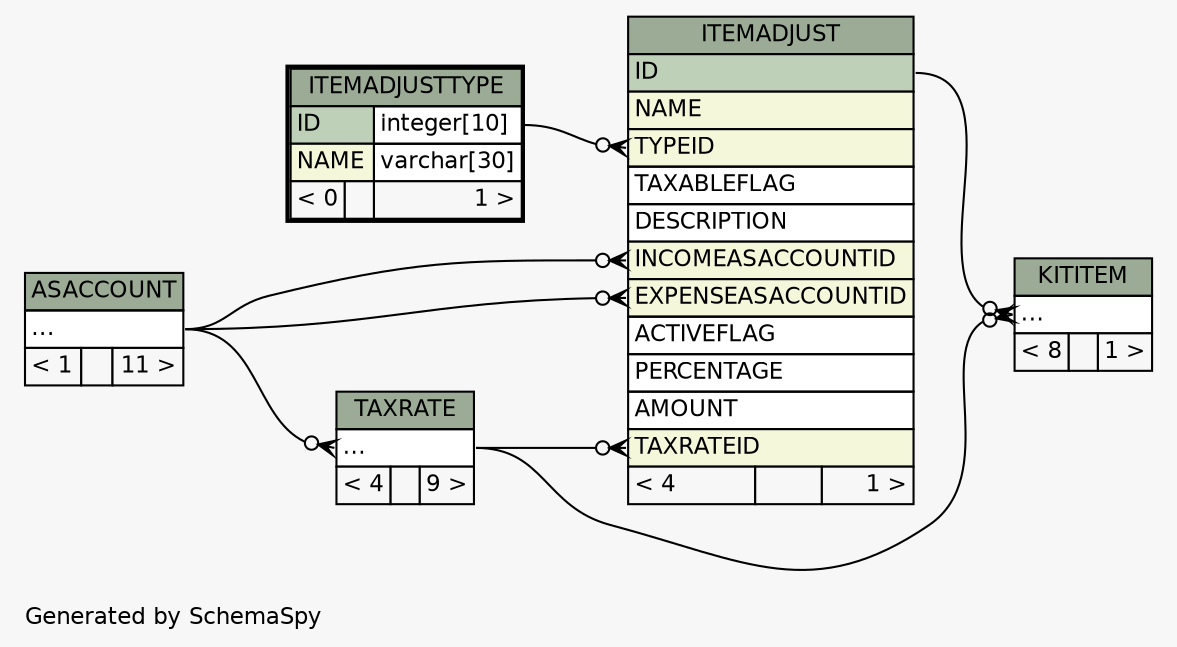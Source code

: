 // dot 2.26.3 on Linux 3.5.0-34-generic
// SchemaSpy rev 590
digraph "twoDegreesRelationshipsDiagram" {
  graph [
    rankdir="RL"
    bgcolor="#f7f7f7"
    label="\nGenerated by SchemaSpy"
    labeljust="l"
    nodesep="0.18"
    ranksep="0.46"
    fontname="Helvetica"
    fontsize="11"
  ];
  node [
    fontname="Helvetica"
    fontsize="11"
    shape="plaintext"
  ];
  edge [
    arrowsize="0.8"
  ];
  "ITEMADJUST":"EXPENSEASACCOUNTID":w -> "ASACCOUNT":"elipses":e [arrowhead=none dir=back arrowtail=crowodot];
  "ITEMADJUST":"INCOMEASACCOUNTID":w -> "ASACCOUNT":"elipses":e [arrowhead=none dir=back arrowtail=crowodot];
  "ITEMADJUST":"TAXRATEID":w -> "TAXRATE":"elipses":e [arrowhead=none dir=back arrowtail=crowodot];
  "ITEMADJUST":"TYPEID":w -> "ITEMADJUSTTYPE":"ID.type":e [arrowhead=none dir=back arrowtail=crowodot];
  "KITITEM":"elipses":w -> "ITEMADJUST":"ID":e [arrowhead=none dir=back arrowtail=crowodot];
  "KITITEM":"elipses":w -> "TAXRATE":"elipses":e [arrowhead=none dir=back arrowtail=crowodot];
  "TAXRATE":"elipses":w -> "ASACCOUNT":"elipses":e [arrowhead=none dir=back arrowtail=crowodot];
  "ASACCOUNT" [
    label=<
    <TABLE BORDER="0" CELLBORDER="1" CELLSPACING="0" BGCOLOR="#ffffff">
      <TR><TD COLSPAN="3" BGCOLOR="#9bab96" ALIGN="CENTER">ASACCOUNT</TD></TR>
      <TR><TD PORT="elipses" COLSPAN="3" ALIGN="LEFT">...</TD></TR>
      <TR><TD ALIGN="LEFT" BGCOLOR="#f7f7f7">&lt; 1</TD><TD ALIGN="RIGHT" BGCOLOR="#f7f7f7">  </TD><TD ALIGN="RIGHT" BGCOLOR="#f7f7f7">11 &gt;</TD></TR>
    </TABLE>>
    URL="ASACCOUNT.html"
    tooltip="ASACCOUNT"
  ];
  "ITEMADJUST" [
    label=<
    <TABLE BORDER="0" CELLBORDER="1" CELLSPACING="0" BGCOLOR="#ffffff">
      <TR><TD COLSPAN="3" BGCOLOR="#9bab96" ALIGN="CENTER">ITEMADJUST</TD></TR>
      <TR><TD PORT="ID" COLSPAN="3" BGCOLOR="#bed1b8" ALIGN="LEFT">ID</TD></TR>
      <TR><TD PORT="NAME" COLSPAN="3" BGCOLOR="#f4f7da" ALIGN="LEFT">NAME</TD></TR>
      <TR><TD PORT="TYPEID" COLSPAN="3" BGCOLOR="#f4f7da" ALIGN="LEFT">TYPEID</TD></TR>
      <TR><TD PORT="TAXABLEFLAG" COLSPAN="3" ALIGN="LEFT">TAXABLEFLAG</TD></TR>
      <TR><TD PORT="DESCRIPTION" COLSPAN="3" ALIGN="LEFT">DESCRIPTION</TD></TR>
      <TR><TD PORT="INCOMEASACCOUNTID" COLSPAN="3" BGCOLOR="#f4f7da" ALIGN="LEFT">INCOMEASACCOUNTID</TD></TR>
      <TR><TD PORT="EXPENSEASACCOUNTID" COLSPAN="3" BGCOLOR="#f4f7da" ALIGN="LEFT">EXPENSEASACCOUNTID</TD></TR>
      <TR><TD PORT="ACTIVEFLAG" COLSPAN="3" ALIGN="LEFT">ACTIVEFLAG</TD></TR>
      <TR><TD PORT="PERCENTAGE" COLSPAN="3" ALIGN="LEFT">PERCENTAGE</TD></TR>
      <TR><TD PORT="AMOUNT" COLSPAN="3" ALIGN="LEFT">AMOUNT</TD></TR>
      <TR><TD PORT="TAXRATEID" COLSPAN="3" BGCOLOR="#f4f7da" ALIGN="LEFT">TAXRATEID</TD></TR>
      <TR><TD ALIGN="LEFT" BGCOLOR="#f7f7f7">&lt; 4</TD><TD ALIGN="RIGHT" BGCOLOR="#f7f7f7">  </TD><TD ALIGN="RIGHT" BGCOLOR="#f7f7f7">1 &gt;</TD></TR>
    </TABLE>>
    URL="ITEMADJUST.html"
    tooltip="ITEMADJUST"
  ];
  "ITEMADJUSTTYPE" [
    label=<
    <TABLE BORDER="2" CELLBORDER="1" CELLSPACING="0" BGCOLOR="#ffffff">
      <TR><TD COLSPAN="3" BGCOLOR="#9bab96" ALIGN="CENTER">ITEMADJUSTTYPE</TD></TR>
      <TR><TD PORT="ID" COLSPAN="2" BGCOLOR="#bed1b8" ALIGN="LEFT">ID</TD><TD PORT="ID.type" ALIGN="LEFT">integer[10]</TD></TR>
      <TR><TD PORT="NAME" COLSPAN="2" BGCOLOR="#f4f7da" ALIGN="LEFT">NAME</TD><TD PORT="NAME.type" ALIGN="LEFT">varchar[30]</TD></TR>
      <TR><TD ALIGN="LEFT" BGCOLOR="#f7f7f7">&lt; 0</TD><TD ALIGN="RIGHT" BGCOLOR="#f7f7f7">  </TD><TD ALIGN="RIGHT" BGCOLOR="#f7f7f7">1 &gt;</TD></TR>
    </TABLE>>
    URL="ITEMADJUSTTYPE.html"
    tooltip="ITEMADJUSTTYPE"
  ];
  "KITITEM" [
    label=<
    <TABLE BORDER="0" CELLBORDER="1" CELLSPACING="0" BGCOLOR="#ffffff">
      <TR><TD COLSPAN="3" BGCOLOR="#9bab96" ALIGN="CENTER">KITITEM</TD></TR>
      <TR><TD PORT="elipses" COLSPAN="3" ALIGN="LEFT">...</TD></TR>
      <TR><TD ALIGN="LEFT" BGCOLOR="#f7f7f7">&lt; 8</TD><TD ALIGN="RIGHT" BGCOLOR="#f7f7f7">  </TD><TD ALIGN="RIGHT" BGCOLOR="#f7f7f7">1 &gt;</TD></TR>
    </TABLE>>
    URL="KITITEM.html"
    tooltip="KITITEM"
  ];
  "TAXRATE" [
    label=<
    <TABLE BORDER="0" CELLBORDER="1" CELLSPACING="0" BGCOLOR="#ffffff">
      <TR><TD COLSPAN="3" BGCOLOR="#9bab96" ALIGN="CENTER">TAXRATE</TD></TR>
      <TR><TD PORT="elipses" COLSPAN="3" ALIGN="LEFT">...</TD></TR>
      <TR><TD ALIGN="LEFT" BGCOLOR="#f7f7f7">&lt; 4</TD><TD ALIGN="RIGHT" BGCOLOR="#f7f7f7">  </TD><TD ALIGN="RIGHT" BGCOLOR="#f7f7f7">9 &gt;</TD></TR>
    </TABLE>>
    URL="TAXRATE.html"
    tooltip="TAXRATE"
  ];
}
